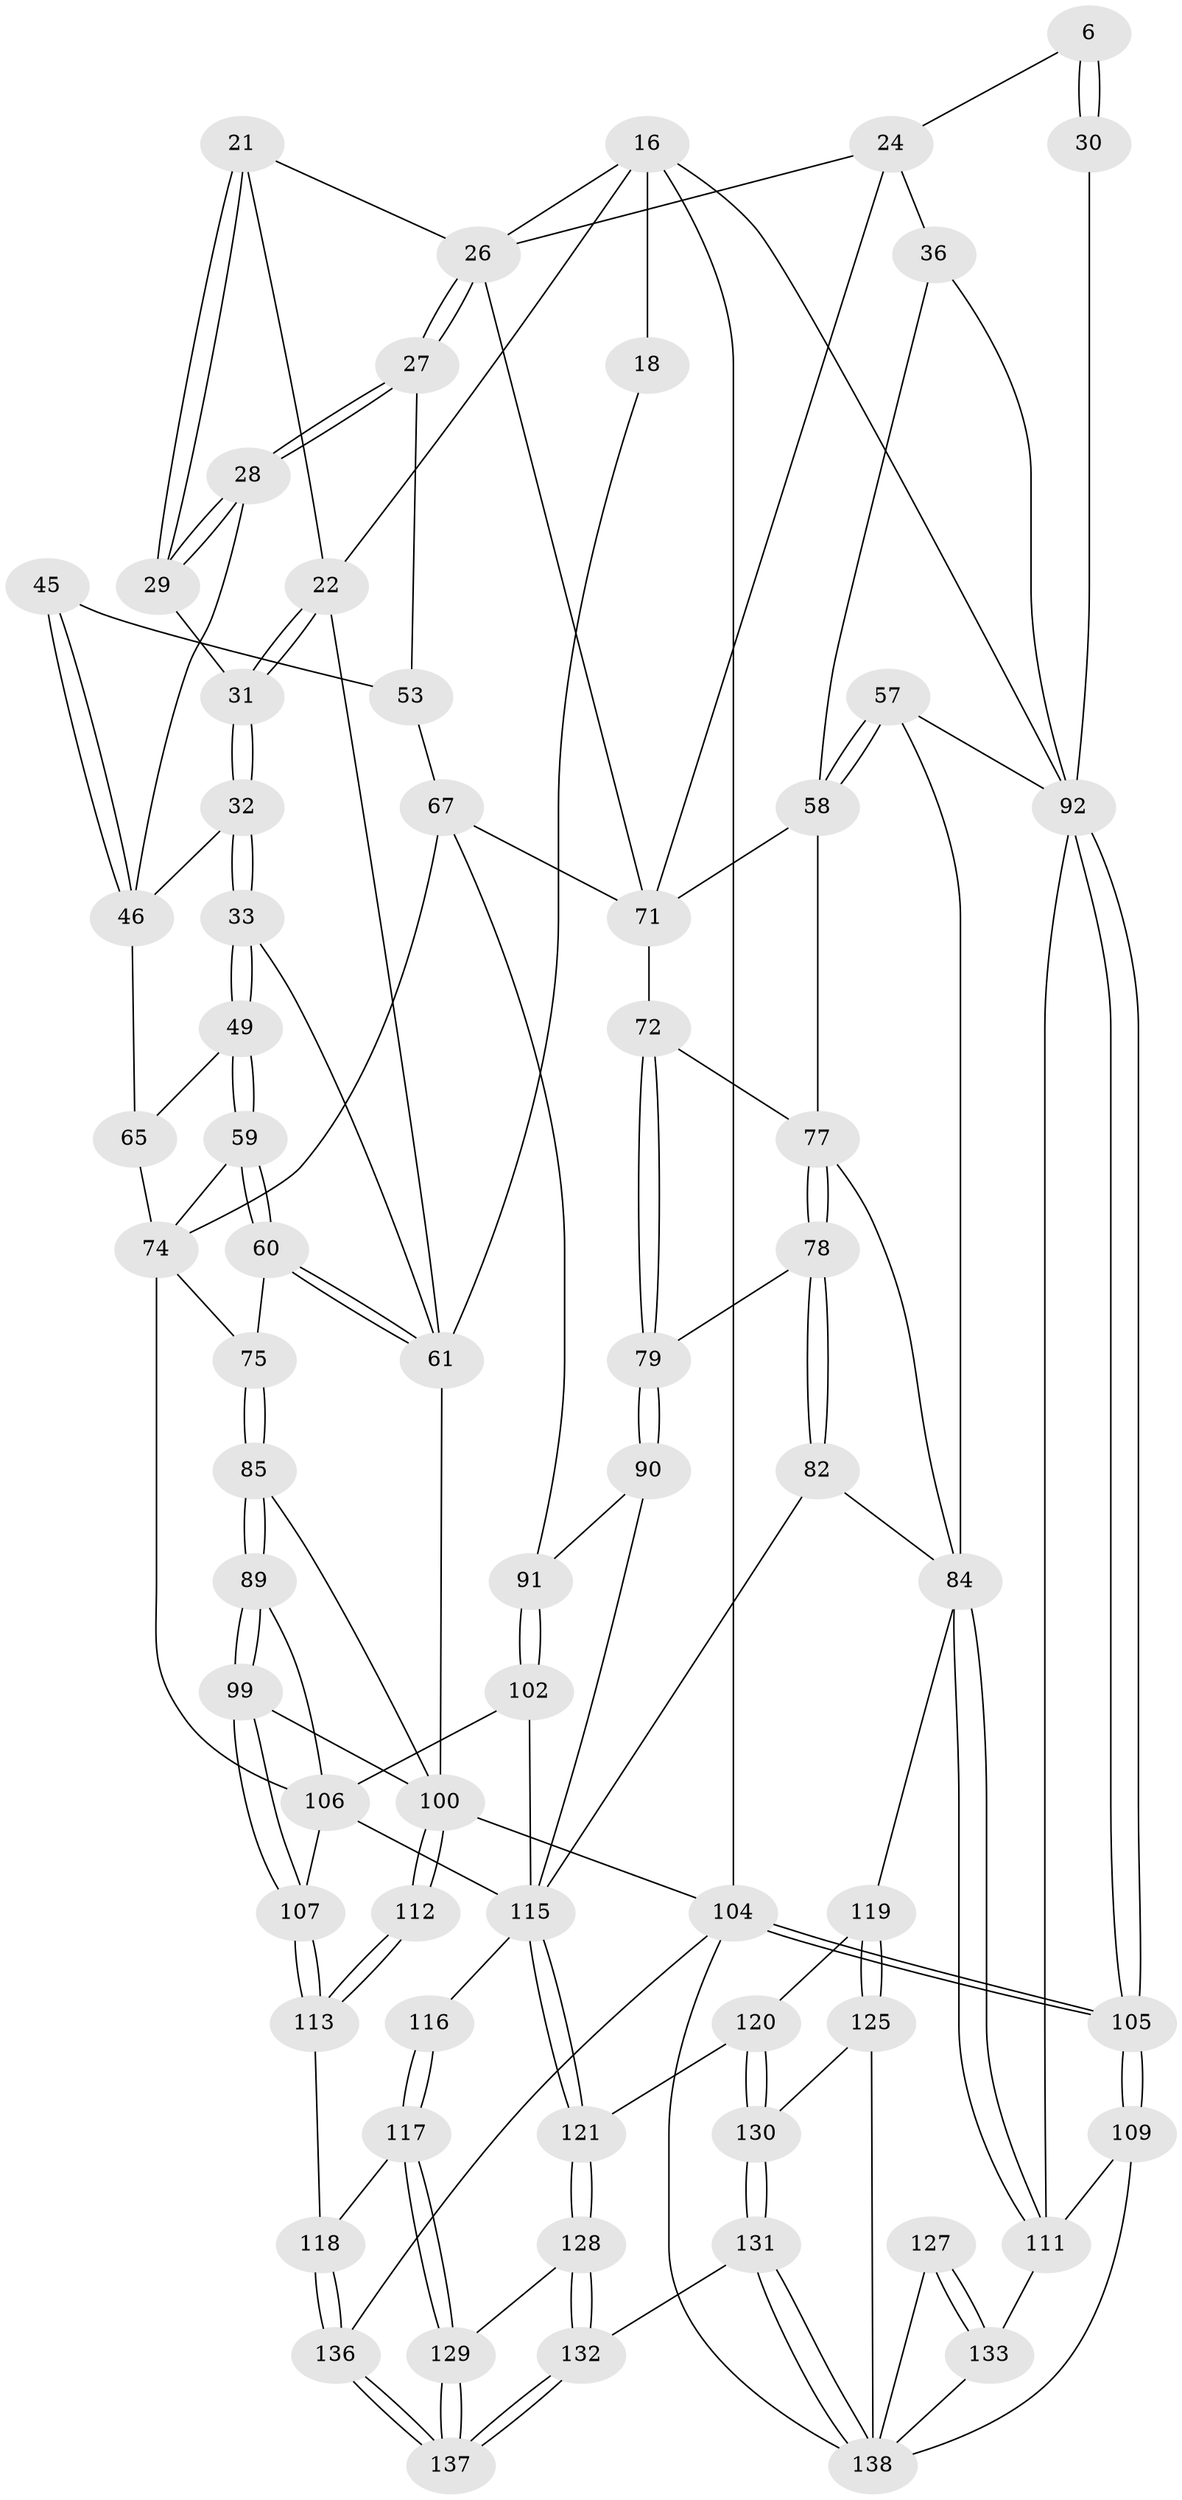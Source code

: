 // original degree distribution, {3: 0.028985507246376812, 5: 0.5652173913043478, 6: 0.21014492753623187, 4: 0.1956521739130435}
// Generated by graph-tools (version 1.1) at 2025/01/03/09/25 05:01:42]
// undirected, 69 vertices, 161 edges
graph export_dot {
graph [start="1"]
  node [color=gray90,style=filled];
  6 [pos="+0.8246253497093635+0.061901378324973465",super="+1"];
  16 [pos="+0.07271663007563002+0.051343977354356814",super="+15+14+13"];
  18 [pos="+0+0",super="+17"];
  21 [pos="+0.32526241845246406+0"];
  22 [pos="+0.21050555116880162+0.11013003520497762",super="+19"];
  24 [pos="+0.561210612804245+0.1678801521029403",super="+23+8"];
  26 [pos="+0.47018002669348086+0.19393307509822752",super="+12+9+25+11"];
  27 [pos="+0.41554408150862454+0.1959896591488938"];
  28 [pos="+0.38864764544809643+0.18609717616796473"];
  29 [pos="+0.3617214883702051+0.12555002742174443"];
  30 [pos="+0.9089837611452878+0.11469991479020475",super="+2"];
  31 [pos="+0.21963454104034083+0.13434678784263343"];
  32 [pos="+0.21826611501144924+0.21354345719886475"];
  33 [pos="+0.17461800942125677+0.25962824343835383"];
  36 [pos="+0.7394467279038639+0.28288128719185346",super="+35"];
  45 [pos="+0.32056865455834166+0.34241270484311376"];
  46 [pos="+0.3061640969884561+0.3448368856650221",super="+40"];
  49 [pos="+0.2010667345851074+0.3461914756927147"];
  53 [pos="+0.4046701354867535+0.33507386032057446",super="+44"];
  57 [pos="+0.7931360805561856+0.43129131487266437",super="+56"];
  58 [pos="+0.7240758065440951+0.3480027229230153",super="+41"];
  59 [pos="+0.19537878567465594+0.3551307579284067"];
  60 [pos="+0.1403337246782686+0.41899568430245304"];
  61 [pos="+0+0.39760785594737164",super="+43+34+20"];
  65 [pos="+0.3398232031348304+0.5105387868062325",super="+48+47"];
  67 [pos="+0.396605508819197+0.5475144017076404",super="+66+51+52"];
  71 [pos="+0.5469103652413773+0.46325540668569587",super="+55"];
  72 [pos="+0.5913321010352279+0.500693751517198",super="+70"];
  74 [pos="+0.22100235348538477+0.48206620657407434",super="+73+68"];
  75 [pos="+0.15836984692479253+0.47684525436738817"];
  77 [pos="+0.6823415756180163+0.4920928656961776",super="+69"];
  78 [pos="+0.6526653698169295+0.5532700325653855"];
  79 [pos="+0.5932977949944821+0.5077420174464999"];
  82 [pos="+0.7141698407714848+0.6919145967995121"];
  84 [pos="+0.7614743739176609+0.7045293111199743",super="+80+76+81+83"];
  85 [pos="+0.1548469038718546+0.51795978221426"];
  89 [pos="+0.30081879101702685+0.619034956584565"];
  90 [pos="+0.5046858038306244+0.5733181319842503"];
  91 [pos="+0.4180378875323383+0.5576178709364036"];
  92 [pos="+1+0.5438484364247713",super="+38+39+37"];
  99 [pos="+0.23695104932788344+0.6776301464629669"];
  100 [pos="+0.17237008943171186+0.6859309903244238",super="+87+97"];
  102 [pos="+0.49324291081259813+0.6884630501841713"];
  104 [pos="+1+1",super="+98"];
  105 [pos="+1+0.8404710792999143"];
  106 [pos="+0.4058812930838564+0.7719741202230636",super="+103"];
  107 [pos="+0.2613204446919404+0.7661178390600307"];
  109 [pos="+1+0.8497937173697595"];
  111 [pos="+0.790658890758573+0.763392271880851",super="+110"];
  112 [pos="+0+0.8549502533219874"];
  113 [pos="+0.24894785274627543+0.8748636394600766"];
  115 [pos="+0.538628019210641+0.8644374135208468",super="+95+114"];
  116 [pos="+0.4150044312367276+0.8036116255278813"];
  117 [pos="+0.34384699591245227+0.8941593414573662"];
  118 [pos="+0.268792110924713+0.8901170810870273"];
  119 [pos="+0.6458800581585173+0.87637223849735"];
  120 [pos="+0.5656028425233878+0.8936377307247861"];
  121 [pos="+0.5394297989222638+0.8683513077123447"];
  125 [pos="+0.697980795835829+0.9278727308702952"];
  127 [pos="+0.9897341392035947+0.9027087761875107"];
  128 [pos="+0.4825259667963336+0.9390437506273397"];
  129 [pos="+0.37355515185840765+0.9374687403634553"];
  130 [pos="+0.5960059367646228+0.9463004547514625"];
  131 [pos="+0.56592626536333+1"];
  132 [pos="+0.5504422250641476+1"];
  133 [pos="+0.8984498402293631+0.9941858600539961",super="+123+122"];
  136 [pos="+0.15381765874154038+1"];
  137 [pos="+0.39838764564362744+1"];
  138 [pos="+0.7344087293135741+1",super="+135+124"];
  6 -- 30 [weight=2];
  6 -- 30;
  6 -- 24;
  16 -- 18 [weight=2];
  16 -- 104 [weight=2];
  16 -- 26 [weight=2];
  16 -- 92;
  16 -- 22;
  18 -- 61 [weight=2];
  21 -- 22;
  21 -- 29;
  21 -- 29;
  21 -- 26;
  22 -- 31;
  22 -- 31;
  22 -- 61;
  24 -- 36 [weight=2];
  24 -- 26 [weight=2];
  24 -- 71;
  26 -- 27;
  26 -- 27;
  26 -- 71;
  27 -- 28;
  27 -- 28;
  27 -- 53;
  28 -- 29;
  28 -- 29;
  28 -- 46;
  29 -- 31;
  30 -- 92 [weight=2];
  31 -- 32;
  31 -- 32;
  32 -- 33;
  32 -- 33;
  32 -- 46;
  33 -- 49;
  33 -- 49;
  33 -- 61;
  36 -- 58;
  36 -- 92;
  45 -- 46;
  45 -- 46;
  45 -- 53 [weight=2];
  46 -- 65;
  49 -- 59;
  49 -- 59;
  49 -- 65;
  53 -- 67;
  57 -- 58;
  57 -- 58;
  57 -- 84 [weight=2];
  57 -- 92;
  58 -- 77;
  58 -- 71;
  59 -- 60;
  59 -- 60;
  59 -- 74;
  60 -- 61;
  60 -- 61;
  60 -- 75;
  61 -- 100;
  65 -- 74 [weight=3];
  67 -- 91;
  67 -- 74 [weight=2];
  67 -- 71 [weight=2];
  71 -- 72 [weight=2];
  72 -- 79;
  72 -- 79;
  72 -- 77;
  74 -- 75;
  74 -- 106;
  75 -- 85;
  75 -- 85;
  77 -- 78;
  77 -- 78;
  77 -- 84;
  78 -- 79;
  78 -- 82;
  78 -- 82;
  79 -- 90;
  79 -- 90;
  82 -- 84;
  82 -- 115;
  84 -- 111 [weight=2];
  84 -- 111;
  84 -- 119;
  85 -- 89;
  85 -- 89;
  85 -- 100;
  89 -- 99;
  89 -- 99;
  89 -- 106;
  90 -- 91;
  90 -- 115;
  91 -- 102;
  91 -- 102;
  92 -- 105;
  92 -- 105;
  92 -- 111;
  99 -- 100;
  99 -- 107;
  99 -- 107;
  100 -- 112 [weight=2];
  100 -- 112;
  100 -- 104;
  102 -- 115;
  102 -- 106;
  104 -- 105;
  104 -- 105;
  104 -- 136;
  104 -- 138;
  105 -- 109;
  105 -- 109;
  106 -- 107;
  106 -- 115;
  107 -- 113;
  107 -- 113;
  109 -- 138;
  109 -- 111;
  111 -- 133;
  112 -- 113;
  112 -- 113;
  113 -- 118;
  115 -- 116 [weight=2];
  115 -- 121;
  115 -- 121;
  116 -- 117;
  116 -- 117;
  117 -- 118;
  117 -- 129;
  117 -- 129;
  118 -- 136;
  118 -- 136;
  119 -- 120;
  119 -- 125;
  119 -- 125;
  120 -- 121;
  120 -- 130;
  120 -- 130;
  121 -- 128;
  121 -- 128;
  125 -- 130;
  125 -- 138;
  127 -- 133 [weight=2];
  127 -- 133;
  127 -- 138;
  128 -- 129;
  128 -- 132;
  128 -- 132;
  129 -- 137;
  129 -- 137;
  130 -- 131;
  130 -- 131;
  131 -- 132;
  131 -- 138;
  131 -- 138;
  132 -- 137;
  132 -- 137;
  133 -- 138 [weight=2];
  136 -- 137;
  136 -- 137;
}
